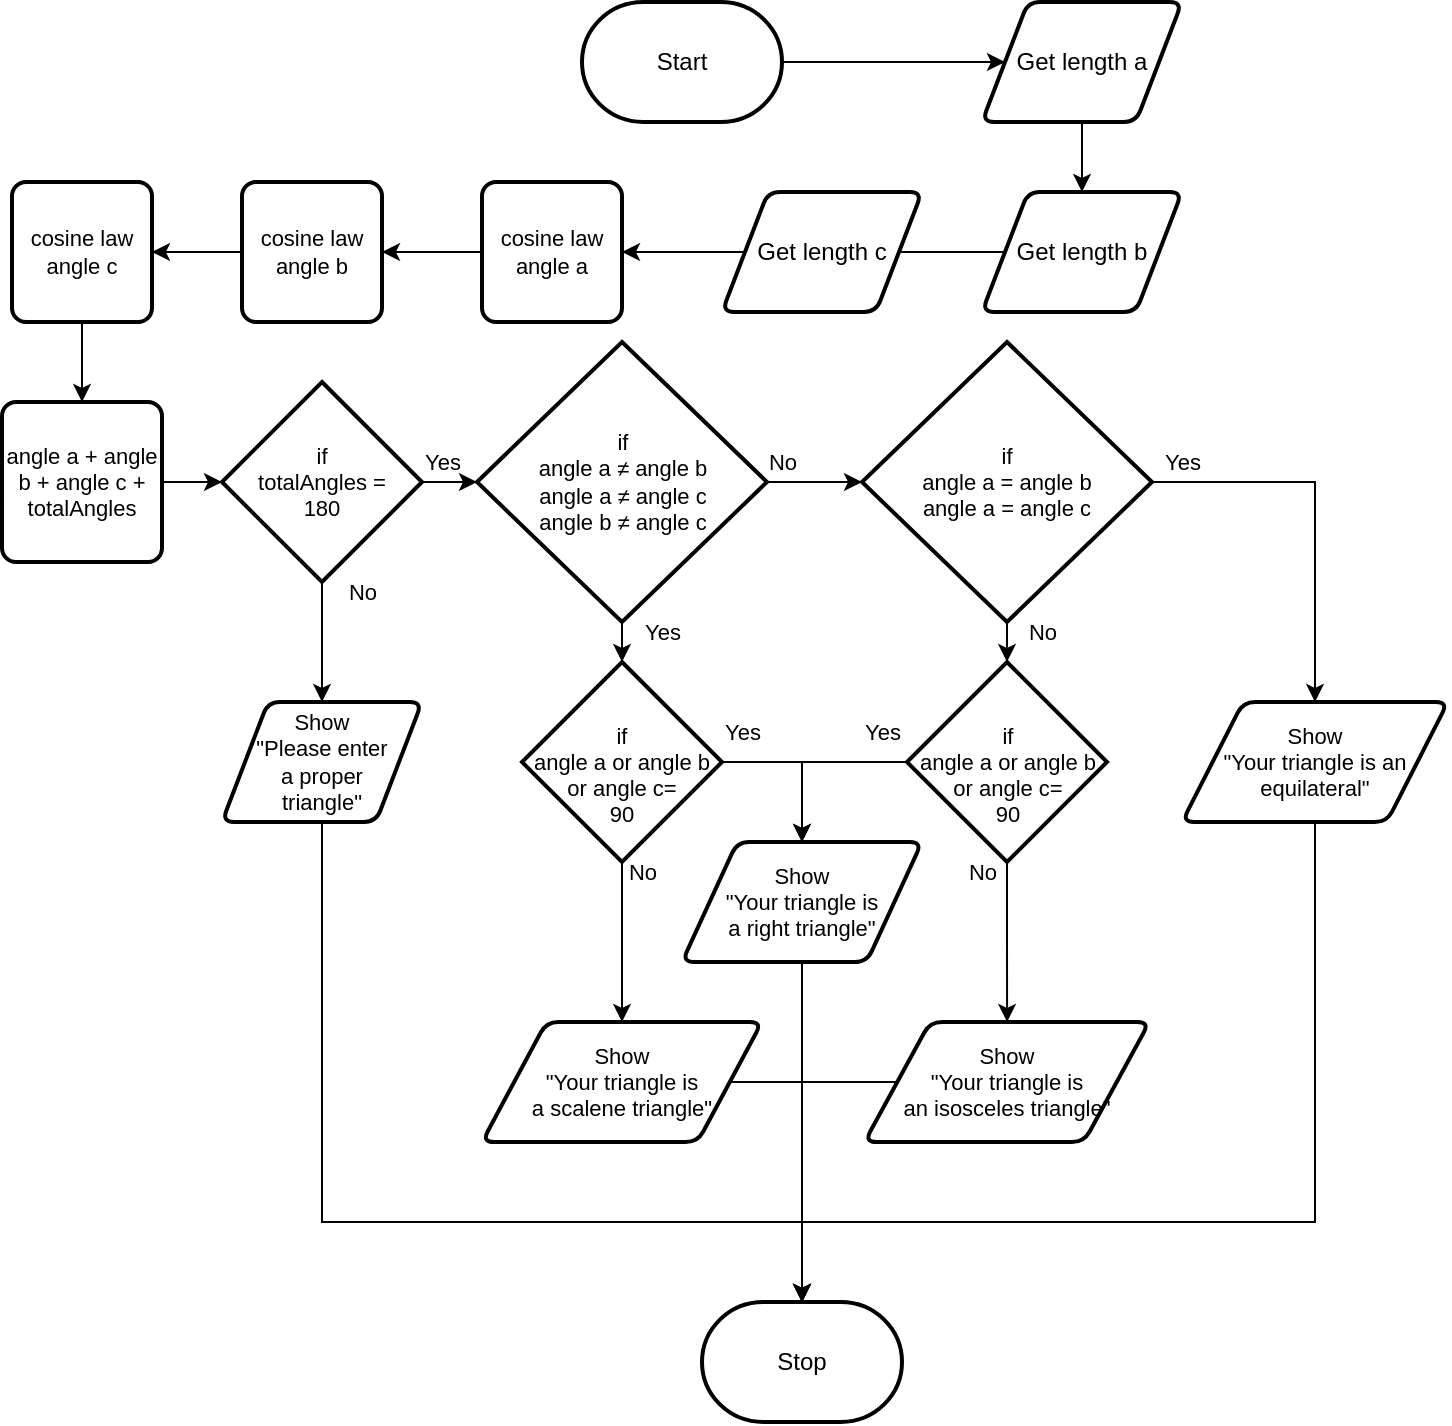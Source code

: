 <mxfile>
    <diagram id="HIP3nbAZw_EuaXWnEj3U" name="Page-1">
        <mxGraphModel dx="713" dy="662" grid="1" gridSize="10" guides="1" tooltips="1" connect="1" arrows="1" fold="1" page="1" pageScale="1" pageWidth="850" pageHeight="1100" math="0" shadow="0">
            <root>
                <mxCell id="0"/>
                <mxCell id="1" parent="0"/>
                <mxCell id="10" style="edgeStyle=orthogonalEdgeStyle;shape=connector;rounded=0;html=1;labelBackgroundColor=default;strokeColor=default;fontFamily=Helvetica;fontSize=11;fontColor=default;startArrow=none;endArrow=classic;" edge="1" parent="1" source="2" target="6">
                    <mxGeometry relative="1" as="geometry"/>
                </mxCell>
                <mxCell id="2" value="Start" style="strokeWidth=2;html=1;shape=mxgraph.flowchart.terminator;whiteSpace=wrap;" parent="1" vertex="1">
                    <mxGeometry x="400" y="170" width="100" height="60" as="geometry"/>
                </mxCell>
                <mxCell id="3" value="Stop" style="strokeWidth=2;html=1;shape=mxgraph.flowchart.terminator;whiteSpace=wrap;" parent="1" vertex="1">
                    <mxGeometry x="460" y="820" width="100" height="60" as="geometry"/>
                </mxCell>
                <mxCell id="5" value="" style="edgeStyle=orthogonalEdgeStyle;html=1;rounded=0;endArrow=none;" edge="1" parent="1" source="2" target="6">
                    <mxGeometry relative="1" as="geometry">
                        <mxPoint x="280" y="140" as="sourcePoint"/>
                        <mxPoint x="280" y="450" as="targetPoint"/>
                    </mxGeometry>
                </mxCell>
                <mxCell id="11" style="edgeStyle=orthogonalEdgeStyle;shape=connector;rounded=0;html=1;labelBackgroundColor=default;strokeColor=default;fontFamily=Helvetica;fontSize=11;fontColor=default;startArrow=none;endArrow=classic;" edge="1" parent="1" source="6" target="7">
                    <mxGeometry relative="1" as="geometry"/>
                </mxCell>
                <mxCell id="6" value="Get length a" style="shape=parallelogram;html=1;strokeWidth=2;perimeter=parallelogramPerimeter;whiteSpace=wrap;rounded=1;arcSize=12;size=0.23;" vertex="1" parent="1">
                    <mxGeometry x="600" y="170" width="100" height="60" as="geometry"/>
                </mxCell>
                <mxCell id="12" style="edgeStyle=orthogonalEdgeStyle;shape=connector;rounded=0;html=1;entryX=0;entryY=0.5;entryDx=0;entryDy=0;labelBackgroundColor=default;strokeColor=default;fontFamily=Helvetica;fontSize=11;fontColor=default;startArrow=none;endArrow=classic;" edge="1" parent="1" source="7" target="9">
                    <mxGeometry relative="1" as="geometry"/>
                </mxCell>
                <mxCell id="7" value="Get length b" style="shape=parallelogram;html=1;strokeWidth=2;perimeter=parallelogramPerimeter;whiteSpace=wrap;rounded=1;arcSize=12;size=0.23;" vertex="1" parent="1">
                    <mxGeometry x="600" y="265" width="100" height="60" as="geometry"/>
                </mxCell>
                <mxCell id="16" style="edgeStyle=orthogonalEdgeStyle;shape=connector;rounded=0;html=1;labelBackgroundColor=default;strokeColor=default;fontFamily=Helvetica;fontSize=11;fontColor=default;startArrow=none;endArrow=classic;" edge="1" parent="1" source="9" target="13">
                    <mxGeometry relative="1" as="geometry"/>
                </mxCell>
                <mxCell id="9" value="Get length c" style="shape=parallelogram;html=1;strokeWidth=2;perimeter=parallelogramPerimeter;whiteSpace=wrap;rounded=1;arcSize=12;size=0.23;" vertex="1" parent="1">
                    <mxGeometry x="470" y="265" width="100" height="60" as="geometry"/>
                </mxCell>
                <mxCell id="17" style="edgeStyle=orthogonalEdgeStyle;shape=connector;rounded=0;html=1;labelBackgroundColor=default;strokeColor=default;fontFamily=Helvetica;fontSize=11;fontColor=default;startArrow=none;endArrow=classic;" edge="1" parent="1" source="13" target="14">
                    <mxGeometry relative="1" as="geometry"/>
                </mxCell>
                <mxCell id="13" value="cosine law&lt;br&gt;angle a" style="rounded=1;whiteSpace=wrap;html=1;absoluteArcSize=1;arcSize=14;strokeWidth=2;fontFamily=Helvetica;fontSize=11;fontColor=default;" vertex="1" parent="1">
                    <mxGeometry x="350" y="260" width="70" height="70" as="geometry"/>
                </mxCell>
                <mxCell id="18" style="edgeStyle=orthogonalEdgeStyle;shape=connector;rounded=0;html=1;labelBackgroundColor=default;strokeColor=default;fontFamily=Helvetica;fontSize=11;fontColor=default;startArrow=none;endArrow=classic;" edge="1" parent="1" source="14" target="15">
                    <mxGeometry relative="1" as="geometry"/>
                </mxCell>
                <mxCell id="14" value="cosine law&lt;br&gt;angle b" style="rounded=1;whiteSpace=wrap;html=1;absoluteArcSize=1;arcSize=14;strokeWidth=2;fontFamily=Helvetica;fontSize=11;fontColor=default;" vertex="1" parent="1">
                    <mxGeometry x="230" y="260" width="70" height="70" as="geometry"/>
                </mxCell>
                <mxCell id="20" style="edgeStyle=orthogonalEdgeStyle;shape=connector;rounded=0;html=1;labelBackgroundColor=default;strokeColor=default;fontFamily=Helvetica;fontSize=11;fontColor=default;startArrow=none;endArrow=classic;" edge="1" parent="1" source="15" target="19">
                    <mxGeometry relative="1" as="geometry"/>
                </mxCell>
                <mxCell id="15" value="cosine law&lt;br&gt;angle c" style="rounded=1;whiteSpace=wrap;html=1;absoluteArcSize=1;arcSize=14;strokeWidth=2;fontFamily=Helvetica;fontSize=11;fontColor=default;" vertex="1" parent="1">
                    <mxGeometry x="115" y="260" width="70" height="70" as="geometry"/>
                </mxCell>
                <mxCell id="22" style="edgeStyle=orthogonalEdgeStyle;shape=connector;rounded=0;html=1;labelBackgroundColor=default;strokeColor=default;fontFamily=Helvetica;fontSize=11;fontColor=default;startArrow=none;endArrow=classic;" edge="1" parent="1" source="19" target="21">
                    <mxGeometry relative="1" as="geometry"/>
                </mxCell>
                <mxCell id="19" value="angle a + angle b + angle c + totalAngles" style="rounded=1;whiteSpace=wrap;html=1;absoluteArcSize=1;arcSize=14;strokeWidth=2;fontFamily=Helvetica;fontSize=11;fontColor=default;" vertex="1" parent="1">
                    <mxGeometry x="110" y="370" width="80" height="80" as="geometry"/>
                </mxCell>
                <mxCell id="24" style="edgeStyle=orthogonalEdgeStyle;shape=connector;rounded=0;html=1;labelBackgroundColor=default;strokeColor=default;fontFamily=Helvetica;fontSize=11;fontColor=default;startArrow=none;endArrow=classic;entryX=0.5;entryY=0;entryDx=0;entryDy=0;" edge="1" parent="1" source="21" target="23">
                    <mxGeometry relative="1" as="geometry">
                        <mxPoint x="400" y="510" as="targetPoint"/>
                    </mxGeometry>
                </mxCell>
                <mxCell id="28" style="edgeStyle=orthogonalEdgeStyle;shape=connector;rounded=0;html=1;labelBackgroundColor=default;strokeColor=default;fontFamily=Helvetica;fontSize=11;fontColor=default;startArrow=none;endArrow=classic;" edge="1" parent="1" source="21" target="27">
                    <mxGeometry relative="1" as="geometry"/>
                </mxCell>
                <mxCell id="21" value="if&lt;br&gt;totalAngles =&lt;br&gt;180" style="strokeWidth=2;html=1;shape=mxgraph.flowchart.decision;whiteSpace=wrap;fontFamily=Helvetica;fontSize=11;fontColor=default;" vertex="1" parent="1">
                    <mxGeometry x="220" y="360" width="100" height="100" as="geometry"/>
                </mxCell>
                <mxCell id="47" style="edgeStyle=orthogonalEdgeStyle;shape=connector;rounded=0;html=1;labelBackgroundColor=default;strokeColor=default;fontFamily=Helvetica;fontSize=11;fontColor=default;startArrow=none;endArrow=classic;" edge="1" parent="1" source="23" target="3">
                    <mxGeometry relative="1" as="geometry">
                        <Array as="points">
                            <mxPoint x="270" y="780"/>
                            <mxPoint x="510" y="780"/>
                        </Array>
                    </mxGeometry>
                </mxCell>
                <mxCell id="23" value="Show&lt;br&gt;&quot;Please enter&lt;br&gt;a proper&lt;br&gt;triangle&quot;" style="shape=parallelogram;html=1;strokeWidth=2;perimeter=parallelogramPerimeter;whiteSpace=wrap;rounded=1;arcSize=12;size=0.23;fontFamily=Helvetica;fontSize=11;fontColor=default;" vertex="1" parent="1">
                    <mxGeometry x="220" y="520" width="100" height="60" as="geometry"/>
                </mxCell>
                <mxCell id="37" style="edgeStyle=orthogonalEdgeStyle;shape=connector;rounded=0;html=1;labelBackgroundColor=default;strokeColor=default;fontFamily=Helvetica;fontSize=11;fontColor=default;startArrow=none;endArrow=classic;" edge="1" parent="1" source="27" target="29">
                    <mxGeometry relative="1" as="geometry"/>
                </mxCell>
                <mxCell id="38" style="edgeStyle=orthogonalEdgeStyle;shape=connector;rounded=0;html=1;labelBackgroundColor=default;strokeColor=default;fontFamily=Helvetica;fontSize=11;fontColor=default;startArrow=none;endArrow=classic;" edge="1" parent="1" source="27" target="35">
                    <mxGeometry relative="1" as="geometry"/>
                </mxCell>
                <mxCell id="27" value="if &lt;br&gt;angle a&amp;nbsp;≠ angle b&lt;br&gt;angle a&amp;nbsp;≠ angle c&lt;br&gt;angle b&amp;nbsp;≠ angle c" style="strokeWidth=2;html=1;shape=mxgraph.flowchart.decision;whiteSpace=wrap;fontFamily=Helvetica;fontSize=11;fontColor=default;" vertex="1" parent="1">
                    <mxGeometry x="347.5" y="340" width="145" height="140" as="geometry"/>
                </mxCell>
                <mxCell id="32" style="edgeStyle=orthogonalEdgeStyle;shape=connector;rounded=0;html=1;entryX=0.5;entryY=0;entryDx=0;entryDy=0;labelBackgroundColor=default;strokeColor=default;fontFamily=Helvetica;fontSize=11;fontColor=default;startArrow=none;endArrow=classic;exitX=1;exitY=0.5;exitDx=0;exitDy=0;exitPerimeter=0;" edge="1" parent="1" source="29" target="31">
                    <mxGeometry relative="1" as="geometry"/>
                </mxCell>
                <mxCell id="34" style="edgeStyle=orthogonalEdgeStyle;shape=connector;rounded=0;html=1;entryX=0.5;entryY=0;entryDx=0;entryDy=0;entryPerimeter=0;labelBackgroundColor=default;strokeColor=default;fontFamily=Helvetica;fontSize=11;fontColor=default;startArrow=none;endArrow=classic;" edge="1" parent="1" source="29" target="33">
                    <mxGeometry relative="1" as="geometry"/>
                </mxCell>
                <mxCell id="29" value="if &lt;br&gt;angle a = angle b&lt;br&gt;angle a = angle c" style="strokeWidth=2;html=1;shape=mxgraph.flowchart.decision;whiteSpace=wrap;fontFamily=Helvetica;fontSize=11;fontColor=default;" vertex="1" parent="1">
                    <mxGeometry x="540" y="340" width="145" height="140" as="geometry"/>
                </mxCell>
                <mxCell id="46" style="edgeStyle=orthogonalEdgeStyle;shape=connector;rounded=0;html=1;entryX=0.5;entryY=0;entryDx=0;entryDy=0;entryPerimeter=0;labelBackgroundColor=default;strokeColor=default;fontFamily=Helvetica;fontSize=11;fontColor=default;startArrow=none;endArrow=classic;" edge="1" parent="1" source="31" target="3">
                    <mxGeometry relative="1" as="geometry">
                        <Array as="points">
                            <mxPoint x="767" y="780"/>
                            <mxPoint x="510" y="780"/>
                        </Array>
                    </mxGeometry>
                </mxCell>
                <mxCell id="31" value="Show&lt;br&gt;&quot;Your triangle is an equilateral&quot;" style="shape=parallelogram;html=1;strokeWidth=2;perimeter=parallelogramPerimeter;whiteSpace=wrap;rounded=1;arcSize=12;size=0.23;fontFamily=Helvetica;fontSize=11;fontColor=default;" vertex="1" parent="1">
                    <mxGeometry x="700" y="520" width="133" height="60" as="geometry"/>
                </mxCell>
                <mxCell id="40" style="edgeStyle=orthogonalEdgeStyle;shape=connector;rounded=0;html=1;entryX=0.5;entryY=0;entryDx=0;entryDy=0;labelBackgroundColor=default;strokeColor=default;fontFamily=Helvetica;fontSize=11;fontColor=default;startArrow=none;endArrow=classic;exitX=0;exitY=0.5;exitDx=0;exitDy=0;exitPerimeter=0;" edge="1" parent="1" source="33" target="36">
                    <mxGeometry relative="1" as="geometry"/>
                </mxCell>
                <mxCell id="49" style="edgeStyle=orthogonalEdgeStyle;shape=connector;rounded=0;html=1;labelBackgroundColor=default;strokeColor=default;fontFamily=Helvetica;fontSize=11;fontColor=default;startArrow=none;endArrow=classic;" edge="1" parent="1" source="33" target="42">
                    <mxGeometry relative="1" as="geometry"/>
                </mxCell>
                <mxCell id="33" value="&lt;br&gt;if&lt;br&gt;angle a or angle b&lt;br&gt;or angle c=&lt;br&gt;90" style="strokeWidth=2;html=1;shape=mxgraph.flowchart.decision;whiteSpace=wrap;fontFamily=Helvetica;fontSize=11;fontColor=default;" vertex="1" parent="1">
                    <mxGeometry x="562.5" y="500" width="100" height="100" as="geometry"/>
                </mxCell>
                <mxCell id="39" style="edgeStyle=orthogonalEdgeStyle;shape=connector;rounded=0;html=1;labelBackgroundColor=default;strokeColor=default;fontFamily=Helvetica;fontSize=11;fontColor=default;startArrow=none;endArrow=classic;exitX=1;exitY=0.5;exitDx=0;exitDy=0;exitPerimeter=0;" edge="1" parent="1" source="35" target="36">
                    <mxGeometry relative="1" as="geometry"/>
                </mxCell>
                <mxCell id="48" style="edgeStyle=orthogonalEdgeStyle;shape=connector;rounded=0;html=1;labelBackgroundColor=default;strokeColor=default;fontFamily=Helvetica;fontSize=11;fontColor=default;startArrow=none;endArrow=classic;" edge="1" parent="1" source="35" target="41">
                    <mxGeometry relative="1" as="geometry"/>
                </mxCell>
                <mxCell id="35" value="&lt;br&gt;if&lt;br&gt;angle a or angle b&lt;br&gt;or angle c=&lt;br&gt;90" style="strokeWidth=2;html=1;shape=mxgraph.flowchart.decision;whiteSpace=wrap;fontFamily=Helvetica;fontSize=11;fontColor=default;" vertex="1" parent="1">
                    <mxGeometry x="370" y="500" width="100" height="100" as="geometry"/>
                </mxCell>
                <mxCell id="43" style="edgeStyle=orthogonalEdgeStyle;shape=connector;rounded=0;html=1;labelBackgroundColor=default;strokeColor=default;fontFamily=Helvetica;fontSize=11;fontColor=default;startArrow=none;endArrow=classic;" edge="1" parent="1" source="36" target="3">
                    <mxGeometry relative="1" as="geometry"/>
                </mxCell>
                <mxCell id="36" value="Show&lt;br&gt;&quot;Your triangle is&lt;br&gt;a right triangle&quot;" style="shape=parallelogram;html=1;strokeWidth=2;perimeter=parallelogramPerimeter;whiteSpace=wrap;rounded=1;arcSize=12;size=0.23;fontFamily=Helvetica;fontSize=11;fontColor=default;" vertex="1" parent="1">
                    <mxGeometry x="450" y="590" width="120" height="60" as="geometry"/>
                </mxCell>
                <mxCell id="45" style="edgeStyle=orthogonalEdgeStyle;shape=connector;rounded=0;html=1;entryX=0.5;entryY=0;entryDx=0;entryDy=0;entryPerimeter=0;labelBackgroundColor=default;strokeColor=default;fontFamily=Helvetica;fontSize=11;fontColor=default;startArrow=none;endArrow=classic;exitX=1;exitY=0.5;exitDx=0;exitDy=0;" edge="1" parent="1" source="41" target="3">
                    <mxGeometry relative="1" as="geometry">
                        <Array as="points">
                            <mxPoint x="510" y="710"/>
                        </Array>
                    </mxGeometry>
                </mxCell>
                <mxCell id="41" value="Show&lt;br&gt;&quot;Your triangle is&lt;br&gt;a scalene triangle&quot;" style="shape=parallelogram;html=1;strokeWidth=2;perimeter=parallelogramPerimeter;whiteSpace=wrap;rounded=1;arcSize=12;size=0.23;fontFamily=Helvetica;fontSize=11;fontColor=default;" vertex="1" parent="1">
                    <mxGeometry x="350" y="680" width="140" height="60" as="geometry"/>
                </mxCell>
                <mxCell id="44" style="edgeStyle=orthogonalEdgeStyle;shape=connector;rounded=0;html=1;entryX=0.5;entryY=0;entryDx=0;entryDy=0;entryPerimeter=0;labelBackgroundColor=default;strokeColor=default;fontFamily=Helvetica;fontSize=11;fontColor=default;startArrow=none;endArrow=classic;exitX=0;exitY=0.5;exitDx=0;exitDy=0;" edge="1" parent="1" source="42" target="3">
                    <mxGeometry relative="1" as="geometry">
                        <Array as="points">
                            <mxPoint x="510" y="710"/>
                        </Array>
                    </mxGeometry>
                </mxCell>
                <mxCell id="42" value="Show&lt;br&gt;&quot;Your triangle is&lt;br&gt;an isosceles triangle&quot;" style="shape=parallelogram;html=1;strokeWidth=2;perimeter=parallelogramPerimeter;whiteSpace=wrap;rounded=1;arcSize=12;size=0.23;fontFamily=Helvetica;fontSize=11;fontColor=default;" vertex="1" parent="1">
                    <mxGeometry x="541.25" y="680" width="142.5" height="60" as="geometry"/>
                </mxCell>
                <mxCell id="50" value="Yes" style="text;html=1;align=center;verticalAlign=middle;resizable=0;points=[];autosize=1;strokeColor=none;fillColor=none;fontSize=11;fontFamily=Helvetica;fontColor=default;" vertex="1" parent="1">
                    <mxGeometry x="310" y="385" width="40" height="30" as="geometry"/>
                </mxCell>
                <mxCell id="51" value="Yes" style="text;html=1;align=center;verticalAlign=middle;resizable=0;points=[];autosize=1;strokeColor=none;fillColor=none;fontSize=11;fontFamily=Helvetica;fontColor=default;" vertex="1" parent="1">
                    <mxGeometry x="420" y="470" width="40" height="30" as="geometry"/>
                </mxCell>
                <mxCell id="52" value="Yes" style="text;html=1;align=center;verticalAlign=middle;resizable=0;points=[];autosize=1;strokeColor=none;fillColor=none;fontSize=11;fontFamily=Helvetica;fontColor=default;" vertex="1" parent="1">
                    <mxGeometry x="680" y="385" width="40" height="30" as="geometry"/>
                </mxCell>
                <mxCell id="53" value="Yes" style="text;html=1;align=center;verticalAlign=middle;resizable=0;points=[];autosize=1;strokeColor=none;fillColor=none;fontSize=11;fontFamily=Helvetica;fontColor=default;" vertex="1" parent="1">
                    <mxGeometry x="530" y="520" width="40" height="30" as="geometry"/>
                </mxCell>
                <mxCell id="54" value="Yes" style="text;html=1;align=center;verticalAlign=middle;resizable=0;points=[];autosize=1;strokeColor=none;fillColor=none;fontSize=11;fontFamily=Helvetica;fontColor=default;" vertex="1" parent="1">
                    <mxGeometry x="460" y="520" width="40" height="30" as="geometry"/>
                </mxCell>
                <mxCell id="55" value="No" style="text;html=1;align=center;verticalAlign=middle;resizable=0;points=[];autosize=1;strokeColor=none;fillColor=none;fontSize=11;fontFamily=Helvetica;fontColor=default;" vertex="1" parent="1">
                    <mxGeometry x="410" y="590" width="40" height="30" as="geometry"/>
                </mxCell>
                <mxCell id="56" value="No" style="text;html=1;align=center;verticalAlign=middle;resizable=0;points=[];autosize=1;strokeColor=none;fillColor=none;fontSize=11;fontFamily=Helvetica;fontColor=default;" vertex="1" parent="1">
                    <mxGeometry x="580" y="590" width="40" height="30" as="geometry"/>
                </mxCell>
                <mxCell id="57" value="No" style="text;html=1;align=center;verticalAlign=middle;resizable=0;points=[];autosize=1;strokeColor=none;fillColor=none;fontSize=11;fontFamily=Helvetica;fontColor=default;" vertex="1" parent="1">
                    <mxGeometry x="270" y="450" width="40" height="30" as="geometry"/>
                </mxCell>
                <mxCell id="58" value="No" style="text;html=1;align=center;verticalAlign=middle;resizable=0;points=[];autosize=1;strokeColor=none;fillColor=none;fontSize=11;fontFamily=Helvetica;fontColor=default;" vertex="1" parent="1">
                    <mxGeometry x="480" y="385" width="40" height="30" as="geometry"/>
                </mxCell>
                <mxCell id="60" value="No" style="text;html=1;align=center;verticalAlign=middle;resizable=0;points=[];autosize=1;strokeColor=none;fillColor=none;fontSize=11;fontFamily=Helvetica;fontColor=default;" vertex="1" parent="1">
                    <mxGeometry x="610" y="470" width="40" height="30" as="geometry"/>
                </mxCell>
            </root>
        </mxGraphModel>
    </diagram>
</mxfile>